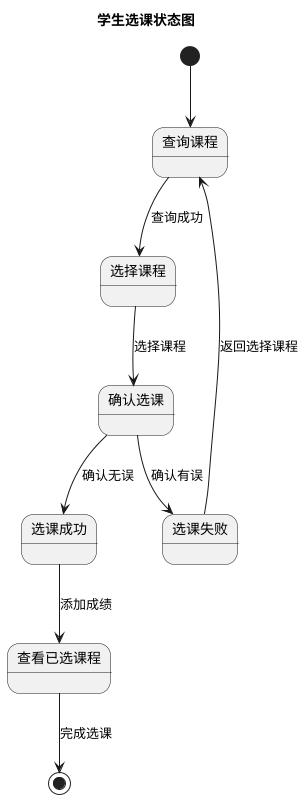 @startuml 状态图
title 学生选课状态图

[*] --> 查询课程

查询课程 --> 选择课程 : 查询成功
选择课程 --> 确认选课 : 选择课程

确认选课 --> 选课成功 : 确认无误
确认选课 --> 选课失败 : 确认有误

选课成功 --> 查看已选课程 : 添加成绩
选课失败 --> 查询课程 : 返回选择课程

查看已选课程 --> [*] : 完成选课
@enduml
